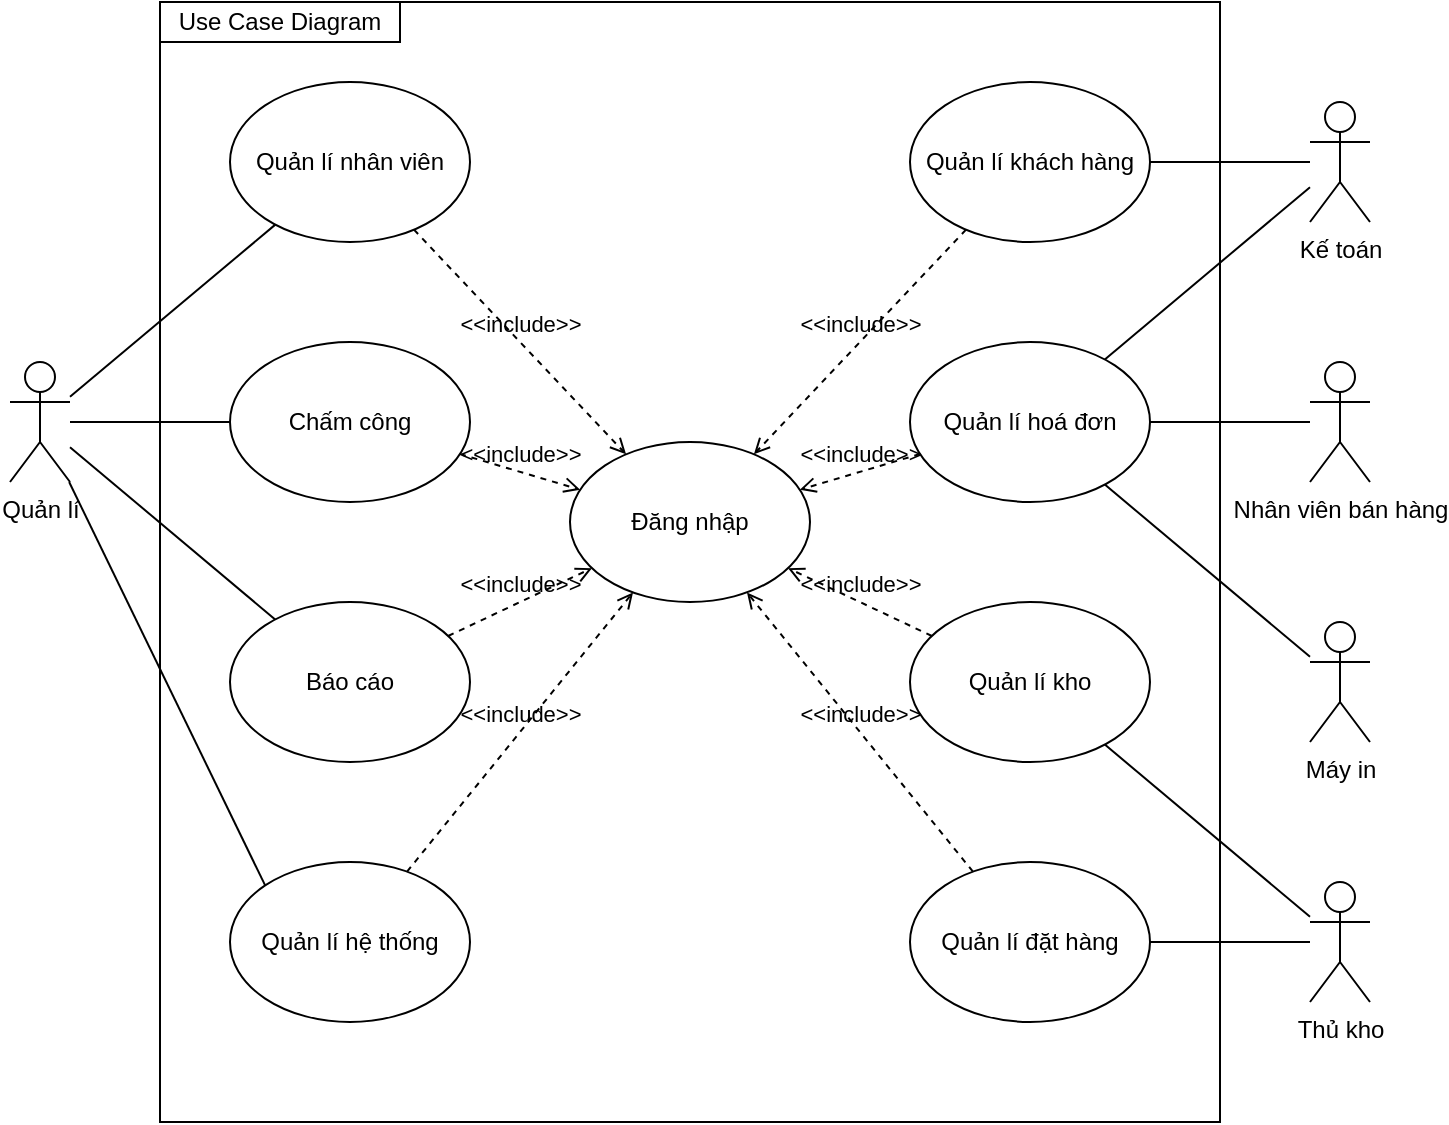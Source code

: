 <mxfile version="13.10.6" type="device"><diagram id="bf7h0ND9fnbyhNyf9jAO" name="Page-1"><mxGraphModel dx="1185" dy="636" grid="0" gridSize="10" guides="1" tooltips="1" connect="1" arrows="1" fold="1" page="0" pageScale="1" pageWidth="850" pageHeight="1100" math="0" shadow="0"><root><mxCell id="0"/><mxCell id="1" parent="0"/><mxCell id="5GY1U0G6cboxgDiHNrj2-30" value="" style="rounded=0;whiteSpace=wrap;html=1;fillColor=none;" vertex="1" parent="1"><mxGeometry x="155" y="130" width="530" height="560" as="geometry"/></mxCell><mxCell id="239NnJmAqeig61tF_wQx-1" value="Quản lí" style="shape=umlActor;verticalLabelPosition=bottom;verticalAlign=top;html=1;outlineConnect=0;" vertex="1" parent="1"><mxGeometry x="80" y="310" width="30" height="60" as="geometry"/></mxCell><mxCell id="239NnJmAqeig61tF_wQx-2" value="Nhân viên bán hàng" style="shape=umlActor;verticalLabelPosition=bottom;verticalAlign=top;html=1;outlineConnect=0;" vertex="1" parent="1"><mxGeometry x="730" y="310" width="30" height="60" as="geometry"/></mxCell><mxCell id="239NnJmAqeig61tF_wQx-3" value="Thủ kho" style="shape=umlActor;verticalLabelPosition=bottom;verticalAlign=top;html=1;outlineConnect=0;" vertex="1" parent="1"><mxGeometry x="730" y="570" width="30" height="60" as="geometry"/></mxCell><mxCell id="239NnJmAqeig61tF_wQx-4" value="Kế toán" style="shape=umlActor;verticalLabelPosition=bottom;verticalAlign=top;html=1;outlineConnect=0;" vertex="1" parent="1"><mxGeometry x="730" y="180" width="30" height="60" as="geometry"/></mxCell><mxCell id="5GY1U0G6cboxgDiHNrj2-1" value="Quản lí nhân viên" style="ellipse;whiteSpace=wrap;html=1;" vertex="1" parent="1"><mxGeometry x="190" y="170" width="120" height="80" as="geometry"/></mxCell><mxCell id="5GY1U0G6cboxgDiHNrj2-2" value="" style="endArrow=none;html=1;" edge="1" parent="1" source="239NnJmAqeig61tF_wQx-1" target="5GY1U0G6cboxgDiHNrj2-1"><mxGeometry width="50" height="50" relative="1" as="geometry"><mxPoint x="260" y="330" as="sourcePoint"/><mxPoint x="310" y="280" as="targetPoint"/></mxGeometry></mxCell><mxCell id="5GY1U0G6cboxgDiHNrj2-3" value="Chấm công" style="ellipse;whiteSpace=wrap;html=1;" vertex="1" parent="1"><mxGeometry x="190" y="300" width="120" height="80" as="geometry"/></mxCell><mxCell id="5GY1U0G6cboxgDiHNrj2-4" value="" style="endArrow=none;html=1;" edge="1" parent="1" source="239NnJmAqeig61tF_wQx-1" target="5GY1U0G6cboxgDiHNrj2-3"><mxGeometry width="50" height="50" relative="1" as="geometry"><mxPoint x="220" y="510" as="sourcePoint"/><mxPoint x="270" y="460" as="targetPoint"/></mxGeometry></mxCell><mxCell id="5GY1U0G6cboxgDiHNrj2-5" value="Báo cáo" style="ellipse;whiteSpace=wrap;html=1;" vertex="1" parent="1"><mxGeometry x="190" y="430" width="120" height="80" as="geometry"/></mxCell><mxCell id="5GY1U0G6cboxgDiHNrj2-6" value="" style="endArrow=none;html=1;" edge="1" parent="1" source="5GY1U0G6cboxgDiHNrj2-5" target="239NnJmAqeig61tF_wQx-1"><mxGeometry width="50" height="50" relative="1" as="geometry"><mxPoint x="-20" y="470" as="sourcePoint"/><mxPoint x="30" y="420" as="targetPoint"/></mxGeometry></mxCell><mxCell id="5GY1U0G6cboxgDiHNrj2-7" value="Quản lí kho" style="ellipse;whiteSpace=wrap;html=1;" vertex="1" parent="1"><mxGeometry x="530" y="430" width="120" height="80" as="geometry"/></mxCell><mxCell id="5GY1U0G6cboxgDiHNrj2-8" value="" style="endArrow=none;html=1;" edge="1" parent="1" source="5GY1U0G6cboxgDiHNrj2-7" target="239NnJmAqeig61tF_wQx-3"><mxGeometry width="50" height="50" relative="1" as="geometry"><mxPoint x="590" y="640" as="sourcePoint"/><mxPoint x="640" y="590" as="targetPoint"/></mxGeometry></mxCell><mxCell id="5GY1U0G6cboxgDiHNrj2-9" value="Quản lí đặt hàng" style="ellipse;whiteSpace=wrap;html=1;" vertex="1" parent="1"><mxGeometry x="530" y="560" width="120" height="80" as="geometry"/></mxCell><mxCell id="5GY1U0G6cboxgDiHNrj2-10" value="" style="endArrow=none;html=1;" edge="1" parent="1" source="239NnJmAqeig61tF_wQx-3" target="5GY1U0G6cboxgDiHNrj2-9"><mxGeometry width="50" height="50" relative="1" as="geometry"><mxPoint x="770" y="380" as="sourcePoint"/><mxPoint x="820" y="330" as="targetPoint"/></mxGeometry></mxCell><mxCell id="5GY1U0G6cboxgDiHNrj2-11" value="Quản lí hoá đơn" style="ellipse;whiteSpace=wrap;html=1;" vertex="1" parent="1"><mxGeometry x="530" y="300" width="120" height="80" as="geometry"/></mxCell><mxCell id="5GY1U0G6cboxgDiHNrj2-13" value="" style="endArrow=none;html=1;" edge="1" parent="1" source="5GY1U0G6cboxgDiHNrj2-11" target="239NnJmAqeig61tF_wQx-4"><mxGeometry width="50" height="50" relative="1" as="geometry"><mxPoint x="610" y="340" as="sourcePoint"/><mxPoint x="660" y="290" as="targetPoint"/></mxGeometry></mxCell><mxCell id="5GY1U0G6cboxgDiHNrj2-14" value="" style="endArrow=none;html=1;" edge="1" parent="1" source="239NnJmAqeig61tF_wQx-2" target="5GY1U0G6cboxgDiHNrj2-11"><mxGeometry width="50" height="50" relative="1" as="geometry"><mxPoint x="636.687" y="221.651" as="sourcePoint"/><mxPoint x="770" y="337.027" as="targetPoint"/></mxGeometry></mxCell><mxCell id="5GY1U0G6cboxgDiHNrj2-15" value="Quản lí khách hàng" style="ellipse;whiteSpace=wrap;html=1;" vertex="1" parent="1"><mxGeometry x="530" y="170" width="120" height="80" as="geometry"/></mxCell><mxCell id="5GY1U0G6cboxgDiHNrj2-16" value="" style="endArrow=none;html=1;" edge="1" parent="1" source="5GY1U0G6cboxgDiHNrj2-15" target="239NnJmAqeig61tF_wQx-4"><mxGeometry width="50" height="50" relative="1" as="geometry"><mxPoint x="410" y="210" as="sourcePoint"/><mxPoint x="460" y="160" as="targetPoint"/></mxGeometry></mxCell><mxCell id="5GY1U0G6cboxgDiHNrj2-17" value="Quản lí hệ thống" style="ellipse;whiteSpace=wrap;html=1;" vertex="1" parent="1"><mxGeometry x="190" y="560" width="120" height="80" as="geometry"/></mxCell><mxCell id="5GY1U0G6cboxgDiHNrj2-18" value="" style="endArrow=none;html=1;entryX=0;entryY=0;entryDx=0;entryDy=0;" edge="1" parent="1" source="239NnJmAqeig61tF_wQx-1" target="5GY1U0G6cboxgDiHNrj2-17"><mxGeometry width="50" height="50" relative="1" as="geometry"><mxPoint x="410" y="430" as="sourcePoint"/><mxPoint x="460" y="380" as="targetPoint"/></mxGeometry></mxCell><mxCell id="5GY1U0G6cboxgDiHNrj2-19" value="Máy in" style="shape=umlActor;verticalLabelPosition=bottom;verticalAlign=top;html=1;outlineConnect=0;" vertex="1" parent="1"><mxGeometry x="730" y="440" width="30" height="60" as="geometry"/></mxCell><mxCell id="5GY1U0G6cboxgDiHNrj2-20" value="" style="endArrow=none;html=1;" edge="1" parent="1" source="5GY1U0G6cboxgDiHNrj2-11" target="5GY1U0G6cboxgDiHNrj2-19"><mxGeometry width="50" height="50" relative="1" as="geometry"><mxPoint x="400" y="430" as="sourcePoint"/><mxPoint x="450" y="380" as="targetPoint"/></mxGeometry></mxCell><mxCell id="5GY1U0G6cboxgDiHNrj2-21" value="Đăng nhập" style="ellipse;whiteSpace=wrap;html=1;" vertex="1" parent="1"><mxGeometry x="360" y="350" width="120" height="80" as="geometry"/></mxCell><mxCell id="5GY1U0G6cboxgDiHNrj2-22" value="&amp;lt;&amp;lt;include&amp;gt;&amp;gt;" style="edgeStyle=none;html=1;endArrow=open;verticalAlign=bottom;dashed=1;labelBackgroundColor=none;" edge="1" parent="1" source="5GY1U0G6cboxgDiHNrj2-1" target="5GY1U0G6cboxgDiHNrj2-21"><mxGeometry width="160" relative="1" as="geometry"><mxPoint x="350" y="190" as="sourcePoint"/><mxPoint x="510" y="190" as="targetPoint"/></mxGeometry></mxCell><mxCell id="5GY1U0G6cboxgDiHNrj2-23" value="&amp;lt;&amp;lt;include&amp;gt;&amp;gt;" style="edgeStyle=none;html=1;endArrow=open;verticalAlign=bottom;dashed=1;labelBackgroundColor=none;" edge="1" parent="1" source="5GY1U0G6cboxgDiHNrj2-3" target="5GY1U0G6cboxgDiHNrj2-21"><mxGeometry width="160" relative="1" as="geometry"><mxPoint x="265.753" y="252.123" as="sourcePoint"/><mxPoint x="394.286" y="367.858" as="targetPoint"/></mxGeometry></mxCell><mxCell id="5GY1U0G6cboxgDiHNrj2-24" value="&amp;lt;&amp;lt;include&amp;gt;&amp;gt;" style="edgeStyle=none;html=1;endArrow=open;verticalAlign=bottom;dashed=1;labelBackgroundColor=none;" edge="1" parent="1" source="5GY1U0G6cboxgDiHNrj2-5" target="5GY1U0G6cboxgDiHNrj2-21"><mxGeometry width="160" relative="1" as="geometry"><mxPoint x="286.18" y="364.045" as="sourcePoint"/><mxPoint x="373.82" y="385.955" as="targetPoint"/></mxGeometry></mxCell><mxCell id="5GY1U0G6cboxgDiHNrj2-25" value="&amp;lt;&amp;lt;include&amp;gt;&amp;gt;" style="edgeStyle=none;html=1;endArrow=open;verticalAlign=bottom;dashed=1;labelBackgroundColor=none;" edge="1" parent="1" source="5GY1U0G6cboxgDiHNrj2-17" target="5GY1U0G6cboxgDiHNrj2-21"><mxGeometry width="160" relative="1" as="geometry"><mxPoint x="281.488" y="459.463" as="sourcePoint"/><mxPoint x="378.55" y="420.58" as="targetPoint"/></mxGeometry></mxCell><mxCell id="5GY1U0G6cboxgDiHNrj2-26" value="&amp;lt;&amp;lt;include&amp;gt;&amp;gt;" style="edgeStyle=none;html=1;endArrow=open;verticalAlign=bottom;dashed=1;labelBackgroundColor=none;" edge="1" parent="1" source="5GY1U0G6cboxgDiHNrj2-9" target="5GY1U0G6cboxgDiHNrj2-21"><mxGeometry width="160" relative="1" as="geometry"><mxPoint x="262.166" y="576.234" as="sourcePoint"/><mxPoint x="397.84" y="433.769" as="targetPoint"/></mxGeometry></mxCell><mxCell id="5GY1U0G6cboxgDiHNrj2-27" value="&amp;lt;&amp;lt;include&amp;gt;&amp;gt;" style="edgeStyle=none;html=1;endArrow=open;verticalAlign=bottom;dashed=1;labelBackgroundColor=none;" edge="1" parent="1" source="5GY1U0G6cboxgDiHNrj2-7" target="5GY1U0G6cboxgDiHNrj2-21"><mxGeometry width="160" relative="1" as="geometry"><mxPoint x="672.426" y="638.284" as="sourcePoint"/><mxPoint x="463.683" y="433.102" as="targetPoint"/></mxGeometry></mxCell><mxCell id="5GY1U0G6cboxgDiHNrj2-28" value="&amp;lt;&amp;lt;include&amp;gt;&amp;gt;" style="edgeStyle=none;html=1;endArrow=open;verticalAlign=bottom;dashed=1;labelBackgroundColor=none;" edge="1" parent="1" source="5GY1U0G6cboxgDiHNrj2-11" target="5GY1U0G6cboxgDiHNrj2-21"><mxGeometry width="160" relative="1" as="geometry"><mxPoint x="578.512" y="459.463" as="sourcePoint"/><mxPoint x="481.45" y="420.58" as="targetPoint"/></mxGeometry></mxCell><mxCell id="5GY1U0G6cboxgDiHNrj2-29" value="&amp;lt;&amp;lt;include&amp;gt;&amp;gt;" style="edgeStyle=none;html=1;endArrow=open;verticalAlign=bottom;dashed=1;labelBackgroundColor=none;" edge="1" parent="1" source="5GY1U0G6cboxgDiHNrj2-15" target="5GY1U0G6cboxgDiHNrj2-21"><mxGeometry width="160" relative="1" as="geometry"><mxPoint x="573.82" y="364.045" as="sourcePoint"/><mxPoint x="486.18" y="385.955" as="targetPoint"/></mxGeometry></mxCell><mxCell id="5GY1U0G6cboxgDiHNrj2-31" value="Use Case Diagram" style="rounded=0;whiteSpace=wrap;html=1;fillColor=none;" vertex="1" parent="1"><mxGeometry x="155" y="130" width="120" height="20" as="geometry"/></mxCell></root></mxGraphModel></diagram></mxfile>